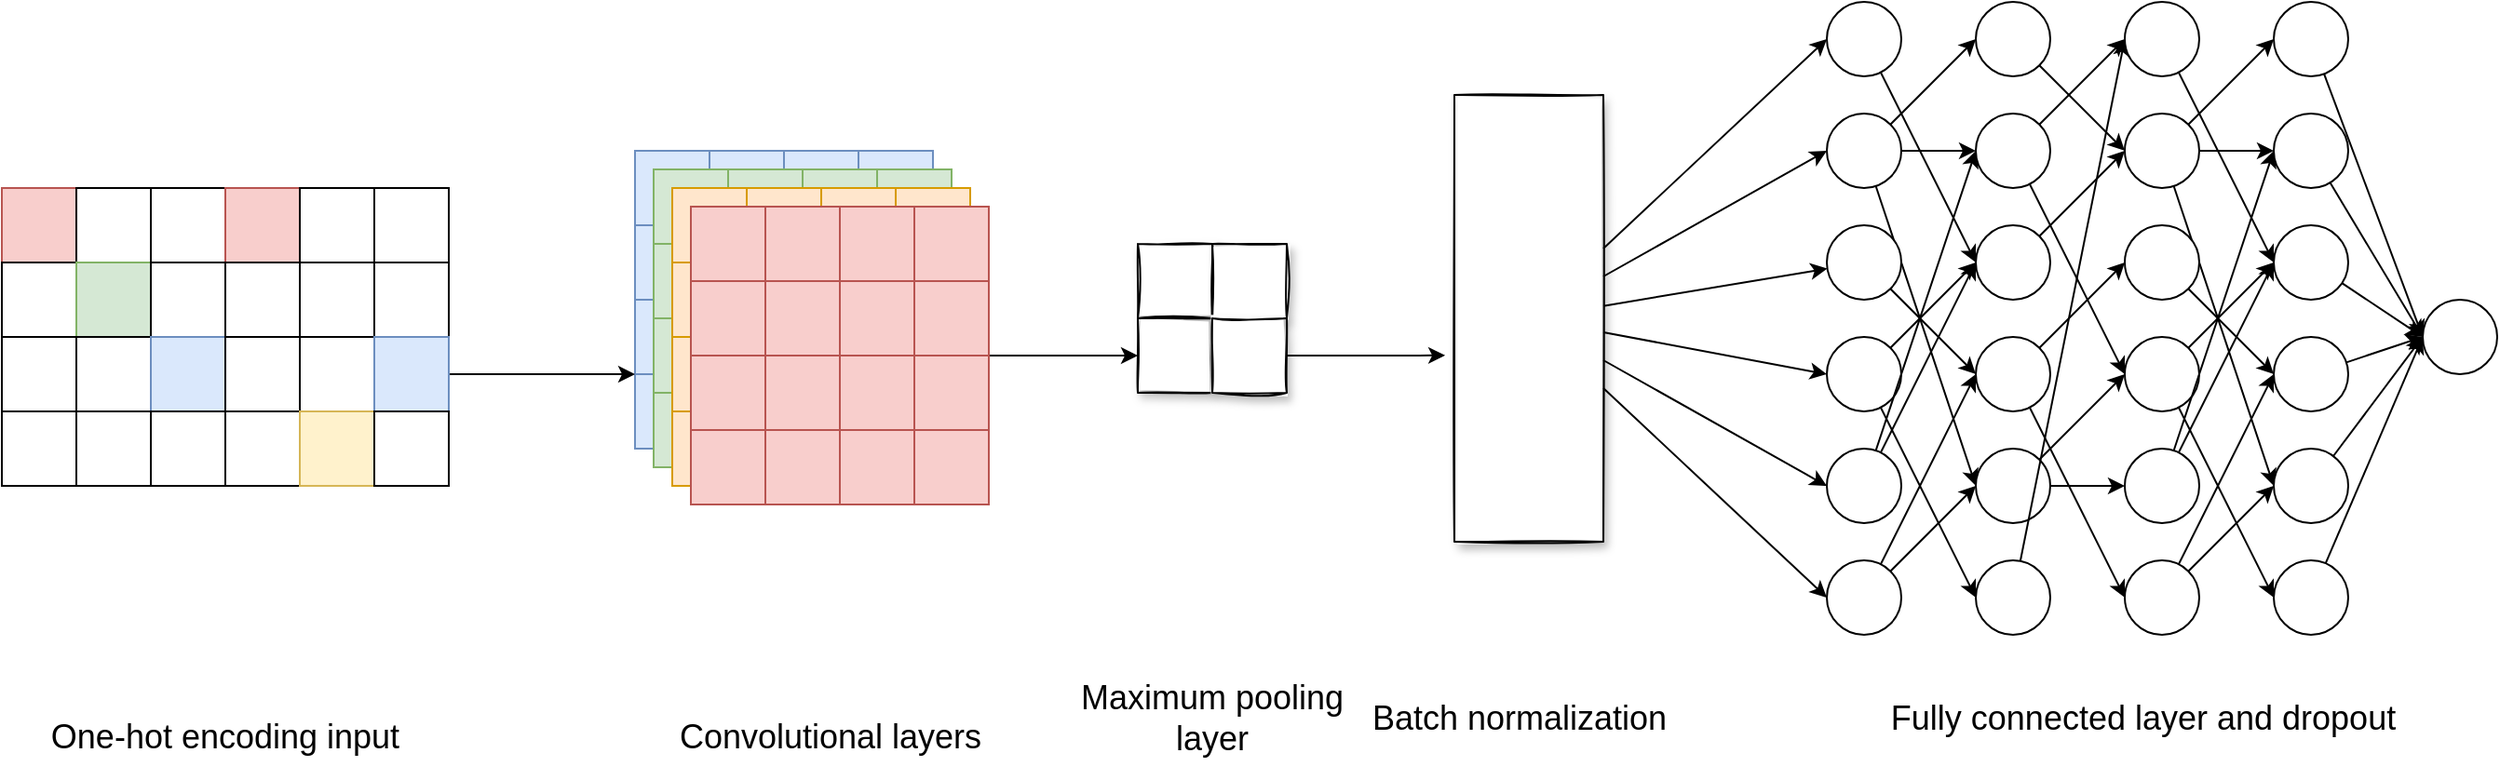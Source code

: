 <mxfile version="15.7.3" type="github">
  <diagram id="CYisWfvAyYM-VxBqKDDA" name="Page-1">
    <mxGraphModel dx="3685" dy="1074" grid="1" gridSize="10" guides="1" tooltips="1" connect="1" arrows="1" fold="1" page="1" pageScale="2" pageWidth="827" pageHeight="1169" math="0" shadow="0">
      <root>
        <mxCell id="0" />
        <mxCell id="1" parent="0" />
        <mxCell id="7VKG7t0zg39iDgbiG4sM-1" value="" style="whiteSpace=wrap;html=1;aspect=fixed;fillColor=#dae8fc;strokeColor=#6c8ebf;" vertex="1" parent="1">
          <mxGeometry x="-1200" y="240" width="40" height="40" as="geometry" />
        </mxCell>
        <mxCell id="7VKG7t0zg39iDgbiG4sM-2" value="" style="whiteSpace=wrap;html=1;aspect=fixed;fillColor=#dae8fc;strokeColor=#6c8ebf;" vertex="1" parent="1">
          <mxGeometry x="-1160" y="240" width="40" height="40" as="geometry" />
        </mxCell>
        <mxCell id="7VKG7t0zg39iDgbiG4sM-3" value="" style="whiteSpace=wrap;html=1;aspect=fixed;fillColor=#dae8fc;strokeColor=#6c8ebf;" vertex="1" parent="1">
          <mxGeometry x="-1120" y="240" width="40" height="40" as="geometry" />
        </mxCell>
        <mxCell id="7VKG7t0zg39iDgbiG4sM-4" value="" style="whiteSpace=wrap;html=1;aspect=fixed;fillColor=#dae8fc;strokeColor=#6c8ebf;" vertex="1" parent="1">
          <mxGeometry x="-1080" y="240" width="40" height="40" as="geometry" />
        </mxCell>
        <mxCell id="7VKG7t0zg39iDgbiG4sM-5" value="" style="whiteSpace=wrap;html=1;aspect=fixed;fillColor=#dae8fc;strokeColor=#6c8ebf;" vertex="1" parent="1">
          <mxGeometry x="-1200" y="280" width="40" height="40" as="geometry" />
        </mxCell>
        <mxCell id="7VKG7t0zg39iDgbiG4sM-6" value="" style="whiteSpace=wrap;html=1;aspect=fixed;fillColor=#dae8fc;strokeColor=#6c8ebf;" vertex="1" parent="1">
          <mxGeometry x="-1160" y="280" width="40" height="40" as="geometry" />
        </mxCell>
        <mxCell id="7VKG7t0zg39iDgbiG4sM-7" value="" style="whiteSpace=wrap;html=1;aspect=fixed;fillColor=#dae8fc;strokeColor=#6c8ebf;" vertex="1" parent="1">
          <mxGeometry x="-1120" y="280" width="40" height="40" as="geometry" />
        </mxCell>
        <mxCell id="7VKG7t0zg39iDgbiG4sM-8" value="" style="whiteSpace=wrap;html=1;aspect=fixed;fillColor=#dae8fc;strokeColor=#6c8ebf;" vertex="1" parent="1">
          <mxGeometry x="-1080" y="280" width="40" height="40" as="geometry" />
        </mxCell>
        <mxCell id="7VKG7t0zg39iDgbiG4sM-9" value="" style="whiteSpace=wrap;html=1;aspect=fixed;fillColor=#dae8fc;strokeColor=#6c8ebf;" vertex="1" parent="1">
          <mxGeometry x="-1200" y="320" width="40" height="40" as="geometry" />
        </mxCell>
        <mxCell id="7VKG7t0zg39iDgbiG4sM-10" value="" style="whiteSpace=wrap;html=1;aspect=fixed;fillColor=#dae8fc;strokeColor=#6c8ebf;" vertex="1" parent="1">
          <mxGeometry x="-1160" y="320" width="40" height="40" as="geometry" />
        </mxCell>
        <mxCell id="7VKG7t0zg39iDgbiG4sM-11" value="" style="whiteSpace=wrap;html=1;aspect=fixed;fillColor=#dae8fc;strokeColor=#6c8ebf;" vertex="1" parent="1">
          <mxGeometry x="-1120" y="320" width="40" height="40" as="geometry" />
        </mxCell>
        <mxCell id="7VKG7t0zg39iDgbiG4sM-12" value="" style="whiteSpace=wrap;html=1;aspect=fixed;fillColor=#dae8fc;strokeColor=#6c8ebf;" vertex="1" parent="1">
          <mxGeometry x="-1080" y="320" width="40" height="40" as="geometry" />
        </mxCell>
        <mxCell id="7VKG7t0zg39iDgbiG4sM-13" value="" style="whiteSpace=wrap;html=1;aspect=fixed;fillColor=#dae8fc;strokeColor=#6c8ebf;" vertex="1" parent="1">
          <mxGeometry x="-1200" y="360" width="40" height="40" as="geometry" />
        </mxCell>
        <mxCell id="7VKG7t0zg39iDgbiG4sM-14" value="" style="whiteSpace=wrap;html=1;aspect=fixed;fillColor=#dae8fc;strokeColor=#6c8ebf;" vertex="1" parent="1">
          <mxGeometry x="-1160" y="360" width="40" height="40" as="geometry" />
        </mxCell>
        <mxCell id="7VKG7t0zg39iDgbiG4sM-15" value="" style="whiteSpace=wrap;html=1;aspect=fixed;fillColor=#dae8fc;strokeColor=#6c8ebf;" vertex="1" parent="1">
          <mxGeometry x="-1120" y="360" width="40" height="40" as="geometry" />
        </mxCell>
        <mxCell id="7VKG7t0zg39iDgbiG4sM-16" value="" style="whiteSpace=wrap;html=1;aspect=fixed;fillColor=#dae8fc;strokeColor=#6c8ebf;" vertex="1" parent="1">
          <mxGeometry x="-1080" y="360" width="40" height="40" as="geometry" />
        </mxCell>
        <mxCell id="7VKG7t0zg39iDgbiG4sM-17" value="" style="whiteSpace=wrap;html=1;aspect=fixed;fillColor=#d5e8d4;strokeColor=#82b366;" vertex="1" parent="1">
          <mxGeometry x="-1190" y="250" width="40" height="40" as="geometry" />
        </mxCell>
        <mxCell id="7VKG7t0zg39iDgbiG4sM-18" value="" style="whiteSpace=wrap;html=1;aspect=fixed;fillColor=#d5e8d4;strokeColor=#82b366;" vertex="1" parent="1">
          <mxGeometry x="-1150" y="250" width="40" height="40" as="geometry" />
        </mxCell>
        <mxCell id="7VKG7t0zg39iDgbiG4sM-19" value="" style="whiteSpace=wrap;html=1;aspect=fixed;fillColor=#d5e8d4;strokeColor=#82b366;" vertex="1" parent="1">
          <mxGeometry x="-1110" y="250" width="40" height="40" as="geometry" />
        </mxCell>
        <mxCell id="7VKG7t0zg39iDgbiG4sM-20" value="" style="whiteSpace=wrap;html=1;aspect=fixed;fillColor=#d5e8d4;strokeColor=#82b366;" vertex="1" parent="1">
          <mxGeometry x="-1070" y="250" width="40" height="40" as="geometry" />
        </mxCell>
        <mxCell id="7VKG7t0zg39iDgbiG4sM-21" value="" style="whiteSpace=wrap;html=1;aspect=fixed;fillColor=#d5e8d4;strokeColor=#82b366;" vertex="1" parent="1">
          <mxGeometry x="-1190" y="290" width="40" height="40" as="geometry" />
        </mxCell>
        <mxCell id="7VKG7t0zg39iDgbiG4sM-22" value="" style="whiteSpace=wrap;html=1;aspect=fixed;fillColor=#d5e8d4;strokeColor=#82b366;" vertex="1" parent="1">
          <mxGeometry x="-1150" y="290" width="40" height="40" as="geometry" />
        </mxCell>
        <mxCell id="7VKG7t0zg39iDgbiG4sM-23" value="" style="whiteSpace=wrap;html=1;aspect=fixed;fillColor=#d5e8d4;strokeColor=#82b366;" vertex="1" parent="1">
          <mxGeometry x="-1110" y="290" width="40" height="40" as="geometry" />
        </mxCell>
        <mxCell id="7VKG7t0zg39iDgbiG4sM-24" value="" style="whiteSpace=wrap;html=1;aspect=fixed;fillColor=#d5e8d4;strokeColor=#82b366;" vertex="1" parent="1">
          <mxGeometry x="-1070" y="290" width="40" height="40" as="geometry" />
        </mxCell>
        <mxCell id="7VKG7t0zg39iDgbiG4sM-25" value="" style="whiteSpace=wrap;html=1;aspect=fixed;fillColor=#d5e8d4;strokeColor=#82b366;" vertex="1" parent="1">
          <mxGeometry x="-1190" y="330" width="40" height="40" as="geometry" />
        </mxCell>
        <mxCell id="7VKG7t0zg39iDgbiG4sM-26" value="" style="whiteSpace=wrap;html=1;aspect=fixed;fillColor=#d5e8d4;strokeColor=#82b366;" vertex="1" parent="1">
          <mxGeometry x="-1150" y="330" width="40" height="40" as="geometry" />
        </mxCell>
        <mxCell id="7VKG7t0zg39iDgbiG4sM-27" value="" style="whiteSpace=wrap;html=1;aspect=fixed;fillColor=#d5e8d4;strokeColor=#82b366;" vertex="1" parent="1">
          <mxGeometry x="-1110" y="330" width="40" height="40" as="geometry" />
        </mxCell>
        <mxCell id="7VKG7t0zg39iDgbiG4sM-28" value="" style="whiteSpace=wrap;html=1;aspect=fixed;fillColor=#d5e8d4;strokeColor=#82b366;" vertex="1" parent="1">
          <mxGeometry x="-1070" y="330" width="40" height="40" as="geometry" />
        </mxCell>
        <mxCell id="7VKG7t0zg39iDgbiG4sM-29" value="" style="whiteSpace=wrap;html=1;aspect=fixed;fillColor=#d5e8d4;strokeColor=#82b366;" vertex="1" parent="1">
          <mxGeometry x="-1190" y="370" width="40" height="40" as="geometry" />
        </mxCell>
        <mxCell id="7VKG7t0zg39iDgbiG4sM-30" value="" style="whiteSpace=wrap;html=1;aspect=fixed;fillColor=#d5e8d4;strokeColor=#82b366;" vertex="1" parent="1">
          <mxGeometry x="-1150" y="370" width="40" height="40" as="geometry" />
        </mxCell>
        <mxCell id="7VKG7t0zg39iDgbiG4sM-31" value="" style="whiteSpace=wrap;html=1;aspect=fixed;fillColor=#d5e8d4;strokeColor=#82b366;" vertex="1" parent="1">
          <mxGeometry x="-1110" y="370" width="40" height="40" as="geometry" />
        </mxCell>
        <mxCell id="7VKG7t0zg39iDgbiG4sM-32" value="" style="whiteSpace=wrap;html=1;aspect=fixed;fillColor=#d5e8d4;strokeColor=#82b366;" vertex="1" parent="1">
          <mxGeometry x="-1070" y="370" width="40" height="40" as="geometry" />
        </mxCell>
        <mxCell id="7VKG7t0zg39iDgbiG4sM-33" value="" style="whiteSpace=wrap;html=1;aspect=fixed;fillColor=#ffe6cc;strokeColor=#d79b00;" vertex="1" parent="1">
          <mxGeometry x="-1180" y="260" width="40" height="40" as="geometry" />
        </mxCell>
        <mxCell id="7VKG7t0zg39iDgbiG4sM-34" value="" style="whiteSpace=wrap;html=1;aspect=fixed;fillColor=#ffe6cc;strokeColor=#d79b00;" vertex="1" parent="1">
          <mxGeometry x="-1140" y="260" width="40" height="40" as="geometry" />
        </mxCell>
        <mxCell id="7VKG7t0zg39iDgbiG4sM-35" value="" style="whiteSpace=wrap;html=1;aspect=fixed;fillColor=#ffe6cc;strokeColor=#d79b00;" vertex="1" parent="1">
          <mxGeometry x="-1100" y="260" width="40" height="40" as="geometry" />
        </mxCell>
        <mxCell id="7VKG7t0zg39iDgbiG4sM-36" value="" style="whiteSpace=wrap;html=1;aspect=fixed;fillColor=#ffe6cc;strokeColor=#d79b00;" vertex="1" parent="1">
          <mxGeometry x="-1060" y="260" width="40" height="40" as="geometry" />
        </mxCell>
        <mxCell id="7VKG7t0zg39iDgbiG4sM-37" value="" style="whiteSpace=wrap;html=1;aspect=fixed;fillColor=#ffe6cc;strokeColor=#d79b00;" vertex="1" parent="1">
          <mxGeometry x="-1180" y="300" width="40" height="40" as="geometry" />
        </mxCell>
        <mxCell id="7VKG7t0zg39iDgbiG4sM-38" value="" style="whiteSpace=wrap;html=1;aspect=fixed;fillColor=#ffe6cc;strokeColor=#d79b00;" vertex="1" parent="1">
          <mxGeometry x="-1140" y="300" width="40" height="40" as="geometry" />
        </mxCell>
        <mxCell id="7VKG7t0zg39iDgbiG4sM-39" value="" style="whiteSpace=wrap;html=1;aspect=fixed;fillColor=#ffe6cc;strokeColor=#d79b00;" vertex="1" parent="1">
          <mxGeometry x="-1100" y="300" width="40" height="40" as="geometry" />
        </mxCell>
        <mxCell id="7VKG7t0zg39iDgbiG4sM-40" value="" style="whiteSpace=wrap;html=1;aspect=fixed;fillColor=#ffe6cc;strokeColor=#d79b00;" vertex="1" parent="1">
          <mxGeometry x="-1060" y="300" width="40" height="40" as="geometry" />
        </mxCell>
        <mxCell id="7VKG7t0zg39iDgbiG4sM-41" value="" style="whiteSpace=wrap;html=1;aspect=fixed;fillColor=#ffe6cc;strokeColor=#d79b00;" vertex="1" parent="1">
          <mxGeometry x="-1180" y="340" width="40" height="40" as="geometry" />
        </mxCell>
        <mxCell id="7VKG7t0zg39iDgbiG4sM-42" value="" style="whiteSpace=wrap;html=1;aspect=fixed;fillColor=#ffe6cc;strokeColor=#d79b00;" vertex="1" parent="1">
          <mxGeometry x="-1140" y="340" width="40" height="40" as="geometry" />
        </mxCell>
        <mxCell id="7VKG7t0zg39iDgbiG4sM-43" value="" style="whiteSpace=wrap;html=1;aspect=fixed;fillColor=#ffe6cc;strokeColor=#d79b00;" vertex="1" parent="1">
          <mxGeometry x="-1100" y="340" width="40" height="40" as="geometry" />
        </mxCell>
        <mxCell id="7VKG7t0zg39iDgbiG4sM-44" value="" style="whiteSpace=wrap;html=1;aspect=fixed;fillColor=#ffe6cc;strokeColor=#d79b00;" vertex="1" parent="1">
          <mxGeometry x="-1060" y="340" width="40" height="40" as="geometry" />
        </mxCell>
        <mxCell id="7VKG7t0zg39iDgbiG4sM-45" value="" style="whiteSpace=wrap;html=1;aspect=fixed;fillColor=#ffe6cc;strokeColor=#d79b00;" vertex="1" parent="1">
          <mxGeometry x="-1180" y="380" width="40" height="40" as="geometry" />
        </mxCell>
        <mxCell id="7VKG7t0zg39iDgbiG4sM-46" value="" style="whiteSpace=wrap;html=1;aspect=fixed;fillColor=#ffe6cc;strokeColor=#d79b00;" vertex="1" parent="1">
          <mxGeometry x="-1140" y="380" width="40" height="40" as="geometry" />
        </mxCell>
        <mxCell id="7VKG7t0zg39iDgbiG4sM-47" value="" style="whiteSpace=wrap;html=1;aspect=fixed;fillColor=#ffe6cc;strokeColor=#d79b00;" vertex="1" parent="1">
          <mxGeometry x="-1100" y="380" width="40" height="40" as="geometry" />
        </mxCell>
        <mxCell id="7VKG7t0zg39iDgbiG4sM-48" value="" style="whiteSpace=wrap;html=1;aspect=fixed;fillColor=#ffe6cc;strokeColor=#d79b00;" vertex="1" parent="1">
          <mxGeometry x="-1060" y="380" width="40" height="40" as="geometry" />
        </mxCell>
        <mxCell id="7VKG7t0zg39iDgbiG4sM-49" value="" style="whiteSpace=wrap;html=1;aspect=fixed;fillColor=#f8cecc;strokeColor=#b85450;" vertex="1" parent="1">
          <mxGeometry x="-1170" y="270" width="40" height="40" as="geometry" />
        </mxCell>
        <mxCell id="7VKG7t0zg39iDgbiG4sM-50" value="" style="whiteSpace=wrap;html=1;aspect=fixed;fillColor=#f8cecc;strokeColor=#b85450;" vertex="1" parent="1">
          <mxGeometry x="-1130" y="270" width="40" height="40" as="geometry" />
        </mxCell>
        <mxCell id="7VKG7t0zg39iDgbiG4sM-51" value="" style="whiteSpace=wrap;html=1;aspect=fixed;fillColor=#f8cecc;strokeColor=#b85450;" vertex="1" parent="1">
          <mxGeometry x="-1090" y="270" width="40" height="40" as="geometry" />
        </mxCell>
        <mxCell id="7VKG7t0zg39iDgbiG4sM-52" value="" style="whiteSpace=wrap;html=1;aspect=fixed;fillColor=#f8cecc;strokeColor=#b85450;" vertex="1" parent="1">
          <mxGeometry x="-1050" y="270" width="40" height="40" as="geometry" />
        </mxCell>
        <mxCell id="7VKG7t0zg39iDgbiG4sM-53" value="" style="whiteSpace=wrap;html=1;aspect=fixed;fillColor=#f8cecc;strokeColor=#b85450;" vertex="1" parent="1">
          <mxGeometry x="-1170" y="310" width="40" height="40" as="geometry" />
        </mxCell>
        <mxCell id="7VKG7t0zg39iDgbiG4sM-54" value="" style="whiteSpace=wrap;html=1;aspect=fixed;fillColor=#f8cecc;strokeColor=#b85450;" vertex="1" parent="1">
          <mxGeometry x="-1130" y="310" width="40" height="40" as="geometry" />
        </mxCell>
        <mxCell id="7VKG7t0zg39iDgbiG4sM-55" value="" style="whiteSpace=wrap;html=1;aspect=fixed;fillColor=#f8cecc;strokeColor=#b85450;" vertex="1" parent="1">
          <mxGeometry x="-1090" y="310" width="40" height="40" as="geometry" />
        </mxCell>
        <mxCell id="7VKG7t0zg39iDgbiG4sM-93" style="edgeStyle=orthogonalEdgeStyle;rounded=0;orthogonalLoop=1;jettySize=auto;html=1;entryX=0;entryY=0.5;entryDx=0;entryDy=0;fontSize=18;" edge="1" parent="1" source="7VKG7t0zg39iDgbiG4sM-56" target="7VKG7t0zg39iDgbiG4sM-86">
          <mxGeometry relative="1" as="geometry">
            <Array as="points">
              <mxPoint x="-990" y="350" />
              <mxPoint x="-990" y="350" />
            </Array>
          </mxGeometry>
        </mxCell>
        <mxCell id="7VKG7t0zg39iDgbiG4sM-56" value="" style="whiteSpace=wrap;html=1;aspect=fixed;fillColor=#f8cecc;strokeColor=#b85450;" vertex="1" parent="1">
          <mxGeometry x="-1050" y="310" width="40" height="40" as="geometry" />
        </mxCell>
        <mxCell id="7VKG7t0zg39iDgbiG4sM-57" value="" style="whiteSpace=wrap;html=1;aspect=fixed;fillColor=#f8cecc;strokeColor=#b85450;" vertex="1" parent="1">
          <mxGeometry x="-1170" y="350" width="40" height="40" as="geometry" />
        </mxCell>
        <mxCell id="7VKG7t0zg39iDgbiG4sM-58" value="" style="whiteSpace=wrap;html=1;aspect=fixed;fillColor=#f8cecc;strokeColor=#b85450;" vertex="1" parent="1">
          <mxGeometry x="-1130" y="350" width="40" height="40" as="geometry" />
        </mxCell>
        <mxCell id="7VKG7t0zg39iDgbiG4sM-59" value="" style="whiteSpace=wrap;html=1;aspect=fixed;fillColor=#f8cecc;strokeColor=#b85450;" vertex="1" parent="1">
          <mxGeometry x="-1090" y="350" width="40" height="40" as="geometry" />
        </mxCell>
        <mxCell id="7VKG7t0zg39iDgbiG4sM-60" value="" style="whiteSpace=wrap;html=1;aspect=fixed;fillColor=#f8cecc;strokeColor=#b85450;" vertex="1" parent="1">
          <mxGeometry x="-1050" y="350" width="40" height="40" as="geometry" />
        </mxCell>
        <mxCell id="7VKG7t0zg39iDgbiG4sM-61" value="" style="whiteSpace=wrap;html=1;aspect=fixed;fillColor=#f8cecc;strokeColor=#b85450;" vertex="1" parent="1">
          <mxGeometry x="-1170" y="390" width="40" height="40" as="geometry" />
        </mxCell>
        <mxCell id="7VKG7t0zg39iDgbiG4sM-62" value="" style="whiteSpace=wrap;html=1;aspect=fixed;fillColor=#f8cecc;strokeColor=#b85450;" vertex="1" parent="1">
          <mxGeometry x="-1130" y="390" width="40" height="40" as="geometry" />
        </mxCell>
        <mxCell id="7VKG7t0zg39iDgbiG4sM-63" value="" style="whiteSpace=wrap;html=1;aspect=fixed;fillColor=#f8cecc;strokeColor=#b85450;" vertex="1" parent="1">
          <mxGeometry x="-1090" y="390" width="40" height="40" as="geometry" />
        </mxCell>
        <mxCell id="7VKG7t0zg39iDgbiG4sM-64" value="" style="whiteSpace=wrap;html=1;aspect=fixed;fillColor=#f8cecc;strokeColor=#b85450;" vertex="1" parent="1">
          <mxGeometry x="-1050" y="390" width="40" height="40" as="geometry" />
        </mxCell>
        <mxCell id="7VKG7t0zg39iDgbiG4sM-195" style="edgeStyle=none;rounded=0;orthogonalLoop=1;jettySize=auto;html=1;entryX=0;entryY=0.5;entryDx=0;entryDy=0;fontSize=18;" edge="1" parent="1" source="7VKG7t0zg39iDgbiG4sM-65" target="7VKG7t0zg39iDgbiG4sM-95">
          <mxGeometry relative="1" as="geometry" />
        </mxCell>
        <mxCell id="7VKG7t0zg39iDgbiG4sM-196" style="edgeStyle=none;rounded=0;orthogonalLoop=1;jettySize=auto;html=1;entryX=0;entryY=0.5;entryDx=0;entryDy=0;fontSize=18;" edge="1" parent="1" source="7VKG7t0zg39iDgbiG4sM-65" target="7VKG7t0zg39iDgbiG4sM-97">
          <mxGeometry relative="1" as="geometry" />
        </mxCell>
        <mxCell id="7VKG7t0zg39iDgbiG4sM-197" style="edgeStyle=none;rounded=0;orthogonalLoop=1;jettySize=auto;html=1;fontSize=18;" edge="1" parent="1" source="7VKG7t0zg39iDgbiG4sM-65" target="7VKG7t0zg39iDgbiG4sM-98">
          <mxGeometry relative="1" as="geometry" />
        </mxCell>
        <mxCell id="7VKG7t0zg39iDgbiG4sM-198" style="edgeStyle=none;rounded=0;orthogonalLoop=1;jettySize=auto;html=1;entryX=0;entryY=0.5;entryDx=0;entryDy=0;fontSize=18;" edge="1" parent="1" source="7VKG7t0zg39iDgbiG4sM-65" target="7VKG7t0zg39iDgbiG4sM-99">
          <mxGeometry relative="1" as="geometry" />
        </mxCell>
        <mxCell id="7VKG7t0zg39iDgbiG4sM-199" style="edgeStyle=none;rounded=0;orthogonalLoop=1;jettySize=auto;html=1;entryX=0;entryY=0.5;entryDx=0;entryDy=0;fontSize=18;" edge="1" parent="1" source="7VKG7t0zg39iDgbiG4sM-65" target="7VKG7t0zg39iDgbiG4sM-100">
          <mxGeometry relative="1" as="geometry" />
        </mxCell>
        <mxCell id="7VKG7t0zg39iDgbiG4sM-200" style="edgeStyle=none;rounded=0;orthogonalLoop=1;jettySize=auto;html=1;entryX=0;entryY=0.5;entryDx=0;entryDy=0;fontSize=18;" edge="1" parent="1" source="7VKG7t0zg39iDgbiG4sM-65" target="7VKG7t0zg39iDgbiG4sM-101">
          <mxGeometry relative="1" as="geometry" />
        </mxCell>
        <mxCell id="7VKG7t0zg39iDgbiG4sM-65" value="" style="rounded=0;whiteSpace=wrap;html=1;glass=0;shadow=1;sketch=1;" vertex="1" parent="1">
          <mxGeometry x="-760" y="210" width="80" height="240" as="geometry" />
        </mxCell>
        <mxCell id="7VKG7t0zg39iDgbiG4sM-84" value="" style="rounded=0;whiteSpace=wrap;html=1;shadow=1;glass=0;sketch=1;" vertex="1" parent="1">
          <mxGeometry x="-930" y="290" width="40" height="40" as="geometry" />
        </mxCell>
        <mxCell id="7VKG7t0zg39iDgbiG4sM-85" value="" style="rounded=0;whiteSpace=wrap;html=1;shadow=1;glass=0;sketch=1;" vertex="1" parent="1">
          <mxGeometry x="-890" y="290" width="40" height="40" as="geometry" />
        </mxCell>
        <mxCell id="7VKG7t0zg39iDgbiG4sM-86" value="" style="rounded=0;whiteSpace=wrap;html=1;shadow=1;glass=0;sketch=1;" vertex="1" parent="1">
          <mxGeometry x="-930" y="330" width="40" height="40" as="geometry" />
        </mxCell>
        <mxCell id="7VKG7t0zg39iDgbiG4sM-94" style="edgeStyle=orthogonalEdgeStyle;rounded=0;orthogonalLoop=1;jettySize=auto;html=1;entryX=-0.062;entryY=0.583;entryDx=0;entryDy=0;entryPerimeter=0;fontSize=18;" edge="1" parent="1" source="7VKG7t0zg39iDgbiG4sM-87" target="7VKG7t0zg39iDgbiG4sM-65">
          <mxGeometry relative="1" as="geometry" />
        </mxCell>
        <mxCell id="7VKG7t0zg39iDgbiG4sM-87" value="" style="rounded=0;whiteSpace=wrap;html=1;shadow=1;glass=0;sketch=1;" vertex="1" parent="1">
          <mxGeometry x="-890" y="330" width="40" height="40" as="geometry" />
        </mxCell>
        <mxCell id="7VKG7t0zg39iDgbiG4sM-88" value="One-hot encoding input" style="text;html=1;strokeColor=none;fillColor=none;align=center;verticalAlign=middle;whiteSpace=wrap;rounded=0;shadow=1;glass=0;sketch=1;fontSize=18;" vertex="1" parent="1">
          <mxGeometry x="-1520" y="540" width="200" height="30" as="geometry" />
        </mxCell>
        <mxCell id="7VKG7t0zg39iDgbiG4sM-89" value="Maximum pooling layer" style="text;html=1;strokeColor=none;fillColor=none;align=center;verticalAlign=middle;whiteSpace=wrap;rounded=0;shadow=1;glass=0;sketch=1;fontSize=18;" vertex="1" parent="1">
          <mxGeometry x="-975" y="530" width="170" height="30" as="geometry" />
        </mxCell>
        <mxCell id="7VKG7t0zg39iDgbiG4sM-90" value="Batch normalization" style="text;html=1;strokeColor=none;fillColor=none;align=center;verticalAlign=middle;whiteSpace=wrap;rounded=0;shadow=1;glass=0;sketch=1;fontSize=18;" vertex="1" parent="1">
          <mxGeometry x="-810" y="530" width="170" height="30" as="geometry" />
        </mxCell>
        <mxCell id="7VKG7t0zg39iDgbiG4sM-109" style="rounded=0;orthogonalLoop=1;jettySize=auto;html=1;entryX=0;entryY=0.5;entryDx=0;entryDy=0;fontSize=18;" edge="1" parent="1" source="7VKG7t0zg39iDgbiG4sM-95" target="7VKG7t0zg39iDgbiG4sM-104">
          <mxGeometry relative="1" as="geometry" />
        </mxCell>
        <mxCell id="7VKG7t0zg39iDgbiG4sM-95" value="" style="ellipse;html=1;rounded=0;shadow=0;glass=0;sketch=0;fontSize=18;gradientColor=none;whiteSpace=wrap;" vertex="1" parent="1">
          <mxGeometry x="-560" y="160" width="40" height="40" as="geometry" />
        </mxCell>
        <mxCell id="7VKG7t0zg39iDgbiG4sM-110" style="edgeStyle=none;rounded=0;orthogonalLoop=1;jettySize=auto;html=1;entryX=0;entryY=0.5;entryDx=0;entryDy=0;fontSize=18;" edge="1" parent="1" source="7VKG7t0zg39iDgbiG4sM-97" target="7VKG7t0zg39iDgbiG4sM-102">
          <mxGeometry relative="1" as="geometry" />
        </mxCell>
        <mxCell id="7VKG7t0zg39iDgbiG4sM-112" style="edgeStyle=none;rounded=0;orthogonalLoop=1;jettySize=auto;html=1;entryX=0;entryY=0.5;entryDx=0;entryDy=0;fontSize=18;" edge="1" parent="1" source="7VKG7t0zg39iDgbiG4sM-97" target="7VKG7t0zg39iDgbiG4sM-106">
          <mxGeometry relative="1" as="geometry" />
        </mxCell>
        <mxCell id="7VKG7t0zg39iDgbiG4sM-116" style="edgeStyle=none;rounded=0;orthogonalLoop=1;jettySize=auto;html=1;entryX=0;entryY=0.5;entryDx=0;entryDy=0;fontSize=18;" edge="1" parent="1" source="7VKG7t0zg39iDgbiG4sM-97" target="7VKG7t0zg39iDgbiG4sM-103">
          <mxGeometry relative="1" as="geometry" />
        </mxCell>
        <mxCell id="7VKG7t0zg39iDgbiG4sM-97" value="" style="ellipse;html=1;rounded=0;shadow=0;glass=0;sketch=0;fontSize=18;gradientColor=none;whiteSpace=wrap;" vertex="1" parent="1">
          <mxGeometry x="-560" y="220" width="40" height="40" as="geometry" />
        </mxCell>
        <mxCell id="7VKG7t0zg39iDgbiG4sM-111" style="edgeStyle=none;rounded=0;orthogonalLoop=1;jettySize=auto;html=1;entryX=0;entryY=0.5;entryDx=0;entryDy=0;fontSize=18;" edge="1" parent="1" source="7VKG7t0zg39iDgbiG4sM-98" target="7VKG7t0zg39iDgbiG4sM-105">
          <mxGeometry relative="1" as="geometry" />
        </mxCell>
        <mxCell id="7VKG7t0zg39iDgbiG4sM-98" value="" style="ellipse;html=1;rounded=0;shadow=0;glass=0;sketch=0;fontSize=18;gradientColor=none;whiteSpace=wrap;" vertex="1" parent="1">
          <mxGeometry x="-560" y="280" width="40" height="40" as="geometry" />
        </mxCell>
        <mxCell id="7VKG7t0zg39iDgbiG4sM-114" style="edgeStyle=none;rounded=0;orthogonalLoop=1;jettySize=auto;html=1;entryX=0;entryY=0.5;entryDx=0;entryDy=0;fontSize=18;" edge="1" parent="1" source="7VKG7t0zg39iDgbiG4sM-99" target="7VKG7t0zg39iDgbiG4sM-107">
          <mxGeometry relative="1" as="geometry" />
        </mxCell>
        <mxCell id="7VKG7t0zg39iDgbiG4sM-115" style="edgeStyle=none;rounded=0;orthogonalLoop=1;jettySize=auto;html=1;entryX=0;entryY=0.5;entryDx=0;entryDy=0;fontSize=18;" edge="1" parent="1" source="7VKG7t0zg39iDgbiG4sM-99" target="7VKG7t0zg39iDgbiG4sM-104">
          <mxGeometry relative="1" as="geometry" />
        </mxCell>
        <mxCell id="7VKG7t0zg39iDgbiG4sM-99" value="" style="ellipse;html=1;rounded=0;shadow=0;glass=0;sketch=0;fontSize=18;gradientColor=none;whiteSpace=wrap;" vertex="1" parent="1">
          <mxGeometry x="-560" y="340" width="40" height="40" as="geometry" />
        </mxCell>
        <mxCell id="7VKG7t0zg39iDgbiG4sM-113" style="edgeStyle=none;rounded=0;orthogonalLoop=1;jettySize=auto;html=1;entryX=0;entryY=0.5;entryDx=0;entryDy=0;fontSize=18;" edge="1" parent="1" source="7VKG7t0zg39iDgbiG4sM-100" target="7VKG7t0zg39iDgbiG4sM-103">
          <mxGeometry relative="1" as="geometry" />
        </mxCell>
        <mxCell id="7VKG7t0zg39iDgbiG4sM-119" style="edgeStyle=none;rounded=0;orthogonalLoop=1;jettySize=auto;html=1;entryX=0;entryY=0.5;entryDx=0;entryDy=0;fontSize=18;" edge="1" parent="1" source="7VKG7t0zg39iDgbiG4sM-100" target="7VKG7t0zg39iDgbiG4sM-104">
          <mxGeometry relative="1" as="geometry" />
        </mxCell>
        <mxCell id="7VKG7t0zg39iDgbiG4sM-100" value="" style="ellipse;html=1;rounded=0;shadow=0;glass=0;sketch=0;fontSize=18;gradientColor=none;whiteSpace=wrap;" vertex="1" parent="1">
          <mxGeometry x="-560" y="400" width="40" height="40" as="geometry" />
        </mxCell>
        <mxCell id="7VKG7t0zg39iDgbiG4sM-117" style="edgeStyle=none;rounded=0;orthogonalLoop=1;jettySize=auto;html=1;entryX=0;entryY=0.5;entryDx=0;entryDy=0;fontSize=18;" edge="1" parent="1" source="7VKG7t0zg39iDgbiG4sM-101" target="7VKG7t0zg39iDgbiG4sM-106">
          <mxGeometry relative="1" as="geometry" />
        </mxCell>
        <mxCell id="7VKG7t0zg39iDgbiG4sM-118" style="edgeStyle=none;rounded=0;orthogonalLoop=1;jettySize=auto;html=1;entryX=0;entryY=0.5;entryDx=0;entryDy=0;fontSize=18;" edge="1" parent="1" source="7VKG7t0zg39iDgbiG4sM-101" target="7VKG7t0zg39iDgbiG4sM-105">
          <mxGeometry relative="1" as="geometry" />
        </mxCell>
        <mxCell id="7VKG7t0zg39iDgbiG4sM-101" value="" style="ellipse;html=1;rounded=0;shadow=0;glass=0;sketch=0;fontSize=18;gradientColor=none;whiteSpace=wrap;" vertex="1" parent="1">
          <mxGeometry x="-560" y="460" width="40" height="40" as="geometry" />
        </mxCell>
        <mxCell id="7VKG7t0zg39iDgbiG4sM-143" style="edgeStyle=none;rounded=0;orthogonalLoop=1;jettySize=auto;html=1;entryX=0;entryY=0.5;entryDx=0;entryDy=0;fontSize=18;" edge="1" parent="1" source="7VKG7t0zg39iDgbiG4sM-102" target="7VKG7t0zg39iDgbiG4sM-125">
          <mxGeometry relative="1" as="geometry" />
        </mxCell>
        <mxCell id="7VKG7t0zg39iDgbiG4sM-102" value="" style="ellipse;html=1;rounded=0;shadow=0;glass=0;sketch=0;fontSize=18;gradientColor=none;whiteSpace=wrap;" vertex="1" parent="1">
          <mxGeometry x="-480" y="160" width="40" height="40" as="geometry" />
        </mxCell>
        <mxCell id="7VKG7t0zg39iDgbiG4sM-144" style="edgeStyle=none;rounded=0;orthogonalLoop=1;jettySize=auto;html=1;entryX=0;entryY=0.5;entryDx=0;entryDy=0;fontSize=18;" edge="1" parent="1" source="7VKG7t0zg39iDgbiG4sM-103" target="7VKG7t0zg39iDgbiG4sM-130">
          <mxGeometry relative="1" as="geometry" />
        </mxCell>
        <mxCell id="7VKG7t0zg39iDgbiG4sM-147" style="edgeStyle=none;rounded=0;orthogonalLoop=1;jettySize=auto;html=1;entryX=0;entryY=0.5;entryDx=0;entryDy=0;fontSize=18;" edge="1" parent="1" source="7VKG7t0zg39iDgbiG4sM-103" target="7VKG7t0zg39iDgbiG4sM-121">
          <mxGeometry relative="1" as="geometry" />
        </mxCell>
        <mxCell id="7VKG7t0zg39iDgbiG4sM-103" value="" style="ellipse;html=1;rounded=0;shadow=0;glass=0;sketch=0;fontSize=18;gradientColor=none;whiteSpace=wrap;" vertex="1" parent="1">
          <mxGeometry x="-480" y="220" width="40" height="40" as="geometry" />
        </mxCell>
        <mxCell id="7VKG7t0zg39iDgbiG4sM-146" style="edgeStyle=none;rounded=0;orthogonalLoop=1;jettySize=auto;html=1;entryX=0;entryY=0.5;entryDx=0;entryDy=0;fontSize=18;" edge="1" parent="1" source="7VKG7t0zg39iDgbiG4sM-104" target="7VKG7t0zg39iDgbiG4sM-125">
          <mxGeometry relative="1" as="geometry" />
        </mxCell>
        <mxCell id="7VKG7t0zg39iDgbiG4sM-104" value="" style="ellipse;html=1;rounded=0;shadow=0;glass=0;sketch=0;fontSize=18;gradientColor=none;whiteSpace=wrap;" vertex="1" parent="1">
          <mxGeometry x="-480" y="280" width="40" height="40" as="geometry" />
        </mxCell>
        <mxCell id="7VKG7t0zg39iDgbiG4sM-145" style="edgeStyle=none;rounded=0;orthogonalLoop=1;jettySize=auto;html=1;entryX=0;entryY=0.5;entryDx=0;entryDy=0;fontSize=18;" edge="1" parent="1" source="7VKG7t0zg39iDgbiG4sM-105" target="7VKG7t0zg39iDgbiG4sM-127">
          <mxGeometry relative="1" as="geometry" />
        </mxCell>
        <mxCell id="7VKG7t0zg39iDgbiG4sM-150" style="edgeStyle=none;rounded=0;orthogonalLoop=1;jettySize=auto;html=1;entryX=0;entryY=0.5;entryDx=0;entryDy=0;fontSize=18;" edge="1" parent="1" source="7VKG7t0zg39iDgbiG4sM-105" target="7VKG7t0zg39iDgbiG4sM-136">
          <mxGeometry relative="1" as="geometry" />
        </mxCell>
        <mxCell id="7VKG7t0zg39iDgbiG4sM-105" value="" style="ellipse;html=1;rounded=0;shadow=0;glass=0;sketch=0;fontSize=18;gradientColor=none;whiteSpace=wrap;" vertex="1" parent="1">
          <mxGeometry x="-480" y="340" width="40" height="40" as="geometry" />
        </mxCell>
        <mxCell id="7VKG7t0zg39iDgbiG4sM-148" style="edgeStyle=none;rounded=0;orthogonalLoop=1;jettySize=auto;html=1;entryX=0;entryY=0.5;entryDx=0;entryDy=0;fontSize=18;" edge="1" parent="1" source="7VKG7t0zg39iDgbiG4sM-106" target="7VKG7t0zg39iDgbiG4sM-130">
          <mxGeometry relative="1" as="geometry" />
        </mxCell>
        <mxCell id="7VKG7t0zg39iDgbiG4sM-151" style="edgeStyle=none;rounded=0;orthogonalLoop=1;jettySize=auto;html=1;entryX=0;entryY=0.5;entryDx=0;entryDy=0;fontSize=18;" edge="1" parent="1" source="7VKG7t0zg39iDgbiG4sM-106" target="7VKG7t0zg39iDgbiG4sM-133">
          <mxGeometry relative="1" as="geometry" />
        </mxCell>
        <mxCell id="7VKG7t0zg39iDgbiG4sM-106" value="" style="ellipse;html=1;rounded=0;shadow=0;glass=0;sketch=0;fontSize=18;gradientColor=none;whiteSpace=wrap;" vertex="1" parent="1">
          <mxGeometry x="-480" y="400" width="40" height="40" as="geometry" />
        </mxCell>
        <mxCell id="7VKG7t0zg39iDgbiG4sM-149" style="edgeStyle=none;rounded=0;orthogonalLoop=1;jettySize=auto;html=1;entryX=0;entryY=0.5;entryDx=0;entryDy=0;fontSize=18;" edge="1" parent="1" source="7VKG7t0zg39iDgbiG4sM-107" target="7VKG7t0zg39iDgbiG4sM-121">
          <mxGeometry relative="1" as="geometry" />
        </mxCell>
        <mxCell id="7VKG7t0zg39iDgbiG4sM-107" value="" style="ellipse;html=1;rounded=0;shadow=0;glass=0;sketch=0;fontSize=18;gradientColor=none;whiteSpace=wrap;" vertex="1" parent="1">
          <mxGeometry x="-480" y="460" width="40" height="40" as="geometry" />
        </mxCell>
        <mxCell id="7VKG7t0zg39iDgbiG4sM-120" style="rounded=0;orthogonalLoop=1;jettySize=auto;html=1;entryX=0;entryY=0.5;entryDx=0;entryDy=0;fontSize=18;" edge="1" parent="1" source="7VKG7t0zg39iDgbiG4sM-121" target="7VKG7t0zg39iDgbiG4sM-139">
          <mxGeometry relative="1" as="geometry" />
        </mxCell>
        <mxCell id="7VKG7t0zg39iDgbiG4sM-121" value="" style="ellipse;html=1;rounded=0;shadow=0;glass=0;sketch=0;fontSize=18;gradientColor=none;whiteSpace=wrap;" vertex="1" parent="1">
          <mxGeometry x="-400" y="160" width="40" height="40" as="geometry" />
        </mxCell>
        <mxCell id="7VKG7t0zg39iDgbiG4sM-122" style="edgeStyle=none;rounded=0;orthogonalLoop=1;jettySize=auto;html=1;entryX=0;entryY=0.5;entryDx=0;entryDy=0;fontSize=18;" edge="1" parent="1" source="7VKG7t0zg39iDgbiG4sM-125" target="7VKG7t0zg39iDgbiG4sM-137">
          <mxGeometry relative="1" as="geometry" />
        </mxCell>
        <mxCell id="7VKG7t0zg39iDgbiG4sM-123" style="edgeStyle=none;rounded=0;orthogonalLoop=1;jettySize=auto;html=1;entryX=0;entryY=0.5;entryDx=0;entryDy=0;fontSize=18;" edge="1" parent="1" source="7VKG7t0zg39iDgbiG4sM-125" target="7VKG7t0zg39iDgbiG4sM-141">
          <mxGeometry relative="1" as="geometry" />
        </mxCell>
        <mxCell id="7VKG7t0zg39iDgbiG4sM-124" style="edgeStyle=none;rounded=0;orthogonalLoop=1;jettySize=auto;html=1;entryX=0;entryY=0.5;entryDx=0;entryDy=0;fontSize=18;" edge="1" parent="1" source="7VKG7t0zg39iDgbiG4sM-125" target="7VKG7t0zg39iDgbiG4sM-138">
          <mxGeometry relative="1" as="geometry" />
        </mxCell>
        <mxCell id="7VKG7t0zg39iDgbiG4sM-125" value="" style="ellipse;html=1;rounded=0;shadow=0;glass=0;sketch=0;fontSize=18;gradientColor=none;whiteSpace=wrap;" vertex="1" parent="1">
          <mxGeometry x="-400" y="220" width="40" height="40" as="geometry" />
        </mxCell>
        <mxCell id="7VKG7t0zg39iDgbiG4sM-126" style="edgeStyle=none;rounded=0;orthogonalLoop=1;jettySize=auto;html=1;entryX=0;entryY=0.5;entryDx=0;entryDy=0;fontSize=18;" edge="1" parent="1" source="7VKG7t0zg39iDgbiG4sM-127" target="7VKG7t0zg39iDgbiG4sM-140">
          <mxGeometry relative="1" as="geometry" />
        </mxCell>
        <mxCell id="7VKG7t0zg39iDgbiG4sM-127" value="" style="ellipse;html=1;rounded=0;shadow=0;glass=0;sketch=0;fontSize=18;gradientColor=none;whiteSpace=wrap;" vertex="1" parent="1">
          <mxGeometry x="-400" y="280" width="40" height="40" as="geometry" />
        </mxCell>
        <mxCell id="7VKG7t0zg39iDgbiG4sM-128" style="edgeStyle=none;rounded=0;orthogonalLoop=1;jettySize=auto;html=1;entryX=0;entryY=0.5;entryDx=0;entryDy=0;fontSize=18;" edge="1" parent="1" source="7VKG7t0zg39iDgbiG4sM-130" target="7VKG7t0zg39iDgbiG4sM-142">
          <mxGeometry relative="1" as="geometry" />
        </mxCell>
        <mxCell id="7VKG7t0zg39iDgbiG4sM-129" style="edgeStyle=none;rounded=0;orthogonalLoop=1;jettySize=auto;html=1;entryX=0;entryY=0.5;entryDx=0;entryDy=0;fontSize=18;" edge="1" parent="1" source="7VKG7t0zg39iDgbiG4sM-130" target="7VKG7t0zg39iDgbiG4sM-139">
          <mxGeometry relative="1" as="geometry" />
        </mxCell>
        <mxCell id="7VKG7t0zg39iDgbiG4sM-130" value="" style="ellipse;html=1;rounded=0;shadow=0;glass=0;sketch=0;fontSize=18;gradientColor=none;whiteSpace=wrap;" vertex="1" parent="1">
          <mxGeometry x="-400" y="340" width="40" height="40" as="geometry" />
        </mxCell>
        <mxCell id="7VKG7t0zg39iDgbiG4sM-131" style="edgeStyle=none;rounded=0;orthogonalLoop=1;jettySize=auto;html=1;entryX=0;entryY=0.5;entryDx=0;entryDy=0;fontSize=18;" edge="1" parent="1" source="7VKG7t0zg39iDgbiG4sM-133" target="7VKG7t0zg39iDgbiG4sM-138">
          <mxGeometry relative="1" as="geometry" />
        </mxCell>
        <mxCell id="7VKG7t0zg39iDgbiG4sM-132" style="edgeStyle=none;rounded=0;orthogonalLoop=1;jettySize=auto;html=1;entryX=0;entryY=0.5;entryDx=0;entryDy=0;fontSize=18;" edge="1" parent="1" source="7VKG7t0zg39iDgbiG4sM-133" target="7VKG7t0zg39iDgbiG4sM-139">
          <mxGeometry relative="1" as="geometry" />
        </mxCell>
        <mxCell id="7VKG7t0zg39iDgbiG4sM-133" value="" style="ellipse;html=1;rounded=0;shadow=0;glass=0;sketch=0;fontSize=18;gradientColor=none;whiteSpace=wrap;" vertex="1" parent="1">
          <mxGeometry x="-400" y="400" width="40" height="40" as="geometry" />
        </mxCell>
        <mxCell id="7VKG7t0zg39iDgbiG4sM-134" style="edgeStyle=none;rounded=0;orthogonalLoop=1;jettySize=auto;html=1;entryX=0;entryY=0.5;entryDx=0;entryDy=0;fontSize=18;" edge="1" parent="1" source="7VKG7t0zg39iDgbiG4sM-136" target="7VKG7t0zg39iDgbiG4sM-141">
          <mxGeometry relative="1" as="geometry" />
        </mxCell>
        <mxCell id="7VKG7t0zg39iDgbiG4sM-135" style="edgeStyle=none;rounded=0;orthogonalLoop=1;jettySize=auto;html=1;entryX=0;entryY=0.5;entryDx=0;entryDy=0;fontSize=18;" edge="1" parent="1" source="7VKG7t0zg39iDgbiG4sM-136" target="7VKG7t0zg39iDgbiG4sM-140">
          <mxGeometry relative="1" as="geometry" />
        </mxCell>
        <mxCell id="7VKG7t0zg39iDgbiG4sM-136" value="" style="ellipse;html=1;rounded=0;shadow=0;glass=0;sketch=0;fontSize=18;gradientColor=none;whiteSpace=wrap;" vertex="1" parent="1">
          <mxGeometry x="-400" y="460" width="40" height="40" as="geometry" />
        </mxCell>
        <mxCell id="7VKG7t0zg39iDgbiG4sM-153" style="edgeStyle=none;rounded=0;orthogonalLoop=1;jettySize=auto;html=1;entryX=0;entryY=0.5;entryDx=0;entryDy=0;fontSize=18;" edge="1" parent="1" source="7VKG7t0zg39iDgbiG4sM-137" target="7VKG7t0zg39iDgbiG4sM-152">
          <mxGeometry relative="1" as="geometry" />
        </mxCell>
        <mxCell id="7VKG7t0zg39iDgbiG4sM-137" value="" style="ellipse;html=1;rounded=0;shadow=0;glass=0;sketch=0;fontSize=18;gradientColor=none;whiteSpace=wrap;" vertex="1" parent="1">
          <mxGeometry x="-320" y="160" width="40" height="40" as="geometry" />
        </mxCell>
        <mxCell id="7VKG7t0zg39iDgbiG4sM-154" style="edgeStyle=none;rounded=0;orthogonalLoop=1;jettySize=auto;html=1;fontSize=18;" edge="1" parent="1" source="7VKG7t0zg39iDgbiG4sM-138">
          <mxGeometry relative="1" as="geometry">
            <mxPoint x="-240" y="340.0" as="targetPoint" />
          </mxGeometry>
        </mxCell>
        <mxCell id="7VKG7t0zg39iDgbiG4sM-138" value="" style="ellipse;html=1;rounded=0;shadow=0;glass=0;sketch=0;fontSize=18;gradientColor=none;whiteSpace=wrap;" vertex="1" parent="1">
          <mxGeometry x="-320" y="220" width="40" height="40" as="geometry" />
        </mxCell>
        <mxCell id="7VKG7t0zg39iDgbiG4sM-155" style="edgeStyle=none;rounded=0;orthogonalLoop=1;jettySize=auto;html=1;fontSize=18;" edge="1" parent="1" source="7VKG7t0zg39iDgbiG4sM-139">
          <mxGeometry relative="1" as="geometry">
            <mxPoint x="-240" y="340.0" as="targetPoint" />
          </mxGeometry>
        </mxCell>
        <mxCell id="7VKG7t0zg39iDgbiG4sM-139" value="" style="ellipse;html=1;rounded=0;shadow=0;glass=0;sketch=0;fontSize=18;gradientColor=none;whiteSpace=wrap;" vertex="1" parent="1">
          <mxGeometry x="-320" y="280" width="40" height="40" as="geometry" />
        </mxCell>
        <mxCell id="7VKG7t0zg39iDgbiG4sM-156" style="edgeStyle=none;rounded=0;orthogonalLoop=1;jettySize=auto;html=1;fontSize=18;" edge="1" parent="1" source="7VKG7t0zg39iDgbiG4sM-140">
          <mxGeometry relative="1" as="geometry">
            <mxPoint x="-240" y="340.0" as="targetPoint" />
          </mxGeometry>
        </mxCell>
        <mxCell id="7VKG7t0zg39iDgbiG4sM-140" value="" style="ellipse;html=1;rounded=0;shadow=0;glass=0;sketch=0;fontSize=18;gradientColor=none;whiteSpace=wrap;" vertex="1" parent="1">
          <mxGeometry x="-320" y="340" width="40" height="40" as="geometry" />
        </mxCell>
        <mxCell id="7VKG7t0zg39iDgbiG4sM-157" style="edgeStyle=none;rounded=0;orthogonalLoop=1;jettySize=auto;html=1;entryX=0;entryY=0.5;entryDx=0;entryDy=0;fontSize=18;" edge="1" parent="1" source="7VKG7t0zg39iDgbiG4sM-141" target="7VKG7t0zg39iDgbiG4sM-152">
          <mxGeometry relative="1" as="geometry" />
        </mxCell>
        <mxCell id="7VKG7t0zg39iDgbiG4sM-141" value="" style="ellipse;html=1;rounded=0;shadow=0;glass=0;sketch=0;fontSize=18;gradientColor=none;whiteSpace=wrap;" vertex="1" parent="1">
          <mxGeometry x="-320" y="400" width="40" height="40" as="geometry" />
        </mxCell>
        <mxCell id="7VKG7t0zg39iDgbiG4sM-158" style="edgeStyle=none;rounded=0;orthogonalLoop=1;jettySize=auto;html=1;entryX=0;entryY=0.5;entryDx=0;entryDy=0;fontSize=18;" edge="1" parent="1" source="7VKG7t0zg39iDgbiG4sM-142" target="7VKG7t0zg39iDgbiG4sM-152">
          <mxGeometry relative="1" as="geometry" />
        </mxCell>
        <mxCell id="7VKG7t0zg39iDgbiG4sM-142" value="" style="ellipse;html=1;rounded=0;shadow=0;glass=0;sketch=0;fontSize=18;gradientColor=none;whiteSpace=wrap;" vertex="1" parent="1">
          <mxGeometry x="-320" y="460" width="40" height="40" as="geometry" />
        </mxCell>
        <mxCell id="7VKG7t0zg39iDgbiG4sM-152" value="" style="ellipse;whiteSpace=wrap;html=1;rounded=0;shadow=0;glass=0;sketch=0;fontSize=18;gradientColor=none;" vertex="1" parent="1">
          <mxGeometry x="-240" y="320" width="40" height="40" as="geometry" />
        </mxCell>
        <mxCell id="7VKG7t0zg39iDgbiG4sM-159" value="Fully connected layer and dropout" style="text;html=1;strokeColor=none;fillColor=none;align=center;verticalAlign=middle;whiteSpace=wrap;rounded=0;shadow=1;glass=0;sketch=1;fontSize=18;" vertex="1" parent="1">
          <mxGeometry x="-530" y="530" width="280" height="30" as="geometry" />
        </mxCell>
        <mxCell id="7VKG7t0zg39iDgbiG4sM-160" value="" style="rounded=0;whiteSpace=wrap;html=1;shadow=0;glass=0;sketch=0;fontSize=18;fillColor=#f8cecc;strokeColor=#b85450;" vertex="1" parent="1">
          <mxGeometry x="-1540" y="260" width="40" height="40" as="geometry" />
        </mxCell>
        <mxCell id="7VKG7t0zg39iDgbiG4sM-161" value="" style="rounded=0;whiteSpace=wrap;html=1;shadow=0;glass=0;sketch=0;fontSize=18;gradientColor=none;" vertex="1" parent="1">
          <mxGeometry x="-1500" y="260" width="40" height="40" as="geometry" />
        </mxCell>
        <mxCell id="7VKG7t0zg39iDgbiG4sM-162" value="" style="rounded=0;whiteSpace=wrap;html=1;shadow=0;glass=0;sketch=0;fontSize=18;gradientColor=none;" vertex="1" parent="1">
          <mxGeometry x="-1460" y="260" width="40" height="40" as="geometry" />
        </mxCell>
        <mxCell id="7VKG7t0zg39iDgbiG4sM-163" value="" style="rounded=0;whiteSpace=wrap;html=1;shadow=0;glass=0;sketch=0;fontSize=18;fillColor=#f8cecc;strokeColor=#b85450;" vertex="1" parent="1">
          <mxGeometry x="-1420" y="260" width="40" height="40" as="geometry" />
        </mxCell>
        <mxCell id="7VKG7t0zg39iDgbiG4sM-164" value="" style="rounded=0;whiteSpace=wrap;html=1;shadow=0;glass=0;sketch=0;fontSize=18;gradientColor=none;" vertex="1" parent="1">
          <mxGeometry x="-1380" y="260" width="40" height="40" as="geometry" />
        </mxCell>
        <mxCell id="7VKG7t0zg39iDgbiG4sM-165" value="" style="rounded=0;whiteSpace=wrap;html=1;shadow=0;glass=0;sketch=0;fontSize=18;gradientColor=none;" vertex="1" parent="1">
          <mxGeometry x="-1340" y="260" width="40" height="40" as="geometry" />
        </mxCell>
        <mxCell id="7VKG7t0zg39iDgbiG4sM-168" value="" style="rounded=0;whiteSpace=wrap;html=1;shadow=0;glass=0;sketch=0;fontSize=18;gradientColor=none;" vertex="1" parent="1">
          <mxGeometry x="-1540" y="300" width="40" height="40" as="geometry" />
        </mxCell>
        <mxCell id="7VKG7t0zg39iDgbiG4sM-169" value="" style="rounded=0;whiteSpace=wrap;html=1;shadow=0;glass=0;sketch=0;fontSize=18;fillColor=#d5e8d4;strokeColor=#82b366;" vertex="1" parent="1">
          <mxGeometry x="-1500" y="300" width="40" height="40" as="geometry" />
        </mxCell>
        <mxCell id="7VKG7t0zg39iDgbiG4sM-170" value="" style="rounded=0;whiteSpace=wrap;html=1;shadow=0;glass=0;sketch=0;fontSize=18;gradientColor=none;" vertex="1" parent="1">
          <mxGeometry x="-1460" y="300" width="40" height="40" as="geometry" />
        </mxCell>
        <mxCell id="7VKG7t0zg39iDgbiG4sM-171" value="" style="rounded=0;whiteSpace=wrap;html=1;shadow=0;glass=0;sketch=0;fontSize=18;gradientColor=none;" vertex="1" parent="1">
          <mxGeometry x="-1420" y="300" width="40" height="40" as="geometry" />
        </mxCell>
        <mxCell id="7VKG7t0zg39iDgbiG4sM-172" value="" style="rounded=0;whiteSpace=wrap;html=1;shadow=0;glass=0;sketch=0;fontSize=18;gradientColor=none;" vertex="1" parent="1">
          <mxGeometry x="-1380" y="300" width="40" height="40" as="geometry" />
        </mxCell>
        <mxCell id="7VKG7t0zg39iDgbiG4sM-173" value="" style="rounded=0;whiteSpace=wrap;html=1;shadow=0;glass=0;sketch=0;fontSize=18;gradientColor=none;" vertex="1" parent="1">
          <mxGeometry x="-1340" y="300" width="40" height="40" as="geometry" />
        </mxCell>
        <mxCell id="7VKG7t0zg39iDgbiG4sM-181" value="" style="rounded=0;whiteSpace=wrap;html=1;shadow=0;glass=0;sketch=0;fontSize=18;gradientColor=none;" vertex="1" parent="1">
          <mxGeometry x="-1540" y="340" width="40" height="40" as="geometry" />
        </mxCell>
        <mxCell id="7VKG7t0zg39iDgbiG4sM-182" value="" style="rounded=0;whiteSpace=wrap;html=1;shadow=0;glass=0;sketch=0;fontSize=18;gradientColor=none;" vertex="1" parent="1">
          <mxGeometry x="-1500" y="340" width="40" height="40" as="geometry" />
        </mxCell>
        <mxCell id="7VKG7t0zg39iDgbiG4sM-183" value="" style="rounded=0;whiteSpace=wrap;html=1;shadow=0;glass=0;sketch=0;fontSize=18;fillColor=#dae8fc;strokeColor=#6c8ebf;" vertex="1" parent="1">
          <mxGeometry x="-1460" y="340" width="40" height="40" as="geometry" />
        </mxCell>
        <mxCell id="7VKG7t0zg39iDgbiG4sM-184" value="" style="rounded=0;whiteSpace=wrap;html=1;shadow=0;glass=0;sketch=0;fontSize=18;gradientColor=none;" vertex="1" parent="1">
          <mxGeometry x="-1420" y="340" width="40" height="40" as="geometry" />
        </mxCell>
        <mxCell id="7VKG7t0zg39iDgbiG4sM-185" value="" style="rounded=0;whiteSpace=wrap;html=1;shadow=0;glass=0;sketch=0;fontSize=18;gradientColor=none;" vertex="1" parent="1">
          <mxGeometry x="-1380" y="340" width="40" height="40" as="geometry" />
        </mxCell>
        <mxCell id="7VKG7t0zg39iDgbiG4sM-194" style="edgeStyle=none;rounded=0;orthogonalLoop=1;jettySize=auto;html=1;entryX=0;entryY=0;entryDx=0;entryDy=0;fontSize=18;" edge="1" parent="1" source="7VKG7t0zg39iDgbiG4sM-186" target="7VKG7t0zg39iDgbiG4sM-13">
          <mxGeometry relative="1" as="geometry" />
        </mxCell>
        <mxCell id="7VKG7t0zg39iDgbiG4sM-186" value="" style="rounded=0;whiteSpace=wrap;html=1;shadow=0;glass=0;sketch=0;fontSize=18;fillColor=#dae8fc;strokeColor=#6c8ebf;" vertex="1" parent="1">
          <mxGeometry x="-1340" y="340" width="40" height="40" as="geometry" />
        </mxCell>
        <mxCell id="7VKG7t0zg39iDgbiG4sM-187" value="" style="rounded=0;whiteSpace=wrap;html=1;shadow=0;glass=0;sketch=0;fontSize=18;gradientColor=none;" vertex="1" parent="1">
          <mxGeometry x="-1540" y="380" width="40" height="40" as="geometry" />
        </mxCell>
        <mxCell id="7VKG7t0zg39iDgbiG4sM-188" value="" style="rounded=0;whiteSpace=wrap;html=1;shadow=0;glass=0;sketch=0;fontSize=18;gradientColor=none;" vertex="1" parent="1">
          <mxGeometry x="-1500" y="380" width="40" height="40" as="geometry" />
        </mxCell>
        <mxCell id="7VKG7t0zg39iDgbiG4sM-189" value="" style="rounded=0;whiteSpace=wrap;html=1;shadow=0;glass=0;sketch=0;fontSize=18;gradientColor=none;" vertex="1" parent="1">
          <mxGeometry x="-1460" y="380" width="40" height="40" as="geometry" />
        </mxCell>
        <mxCell id="7VKG7t0zg39iDgbiG4sM-190" value="" style="rounded=0;whiteSpace=wrap;html=1;shadow=0;glass=0;sketch=0;fontSize=18;gradientColor=none;" vertex="1" parent="1">
          <mxGeometry x="-1420" y="380" width="40" height="40" as="geometry" />
        </mxCell>
        <mxCell id="7VKG7t0zg39iDgbiG4sM-191" value="" style="rounded=0;whiteSpace=wrap;html=1;shadow=0;glass=0;sketch=0;fontSize=18;fillColor=#fff2cc;strokeColor=#d6b656;" vertex="1" parent="1">
          <mxGeometry x="-1380" y="380" width="40" height="40" as="geometry" />
        </mxCell>
        <mxCell id="7VKG7t0zg39iDgbiG4sM-192" value="" style="rounded=0;whiteSpace=wrap;html=1;shadow=0;glass=0;sketch=0;fontSize=18;gradientColor=none;" vertex="1" parent="1">
          <mxGeometry x="-1340" y="380" width="40" height="40" as="geometry" />
        </mxCell>
        <mxCell id="7VKG7t0zg39iDgbiG4sM-193" value="Convolutional layers" style="text;html=1;strokeColor=none;fillColor=none;align=center;verticalAlign=middle;whiteSpace=wrap;rounded=0;shadow=1;glass=0;sketch=1;fontSize=18;" vertex="1" parent="1">
          <mxGeometry x="-1180" y="540" width="170" height="30" as="geometry" />
        </mxCell>
      </root>
    </mxGraphModel>
  </diagram>
</mxfile>
